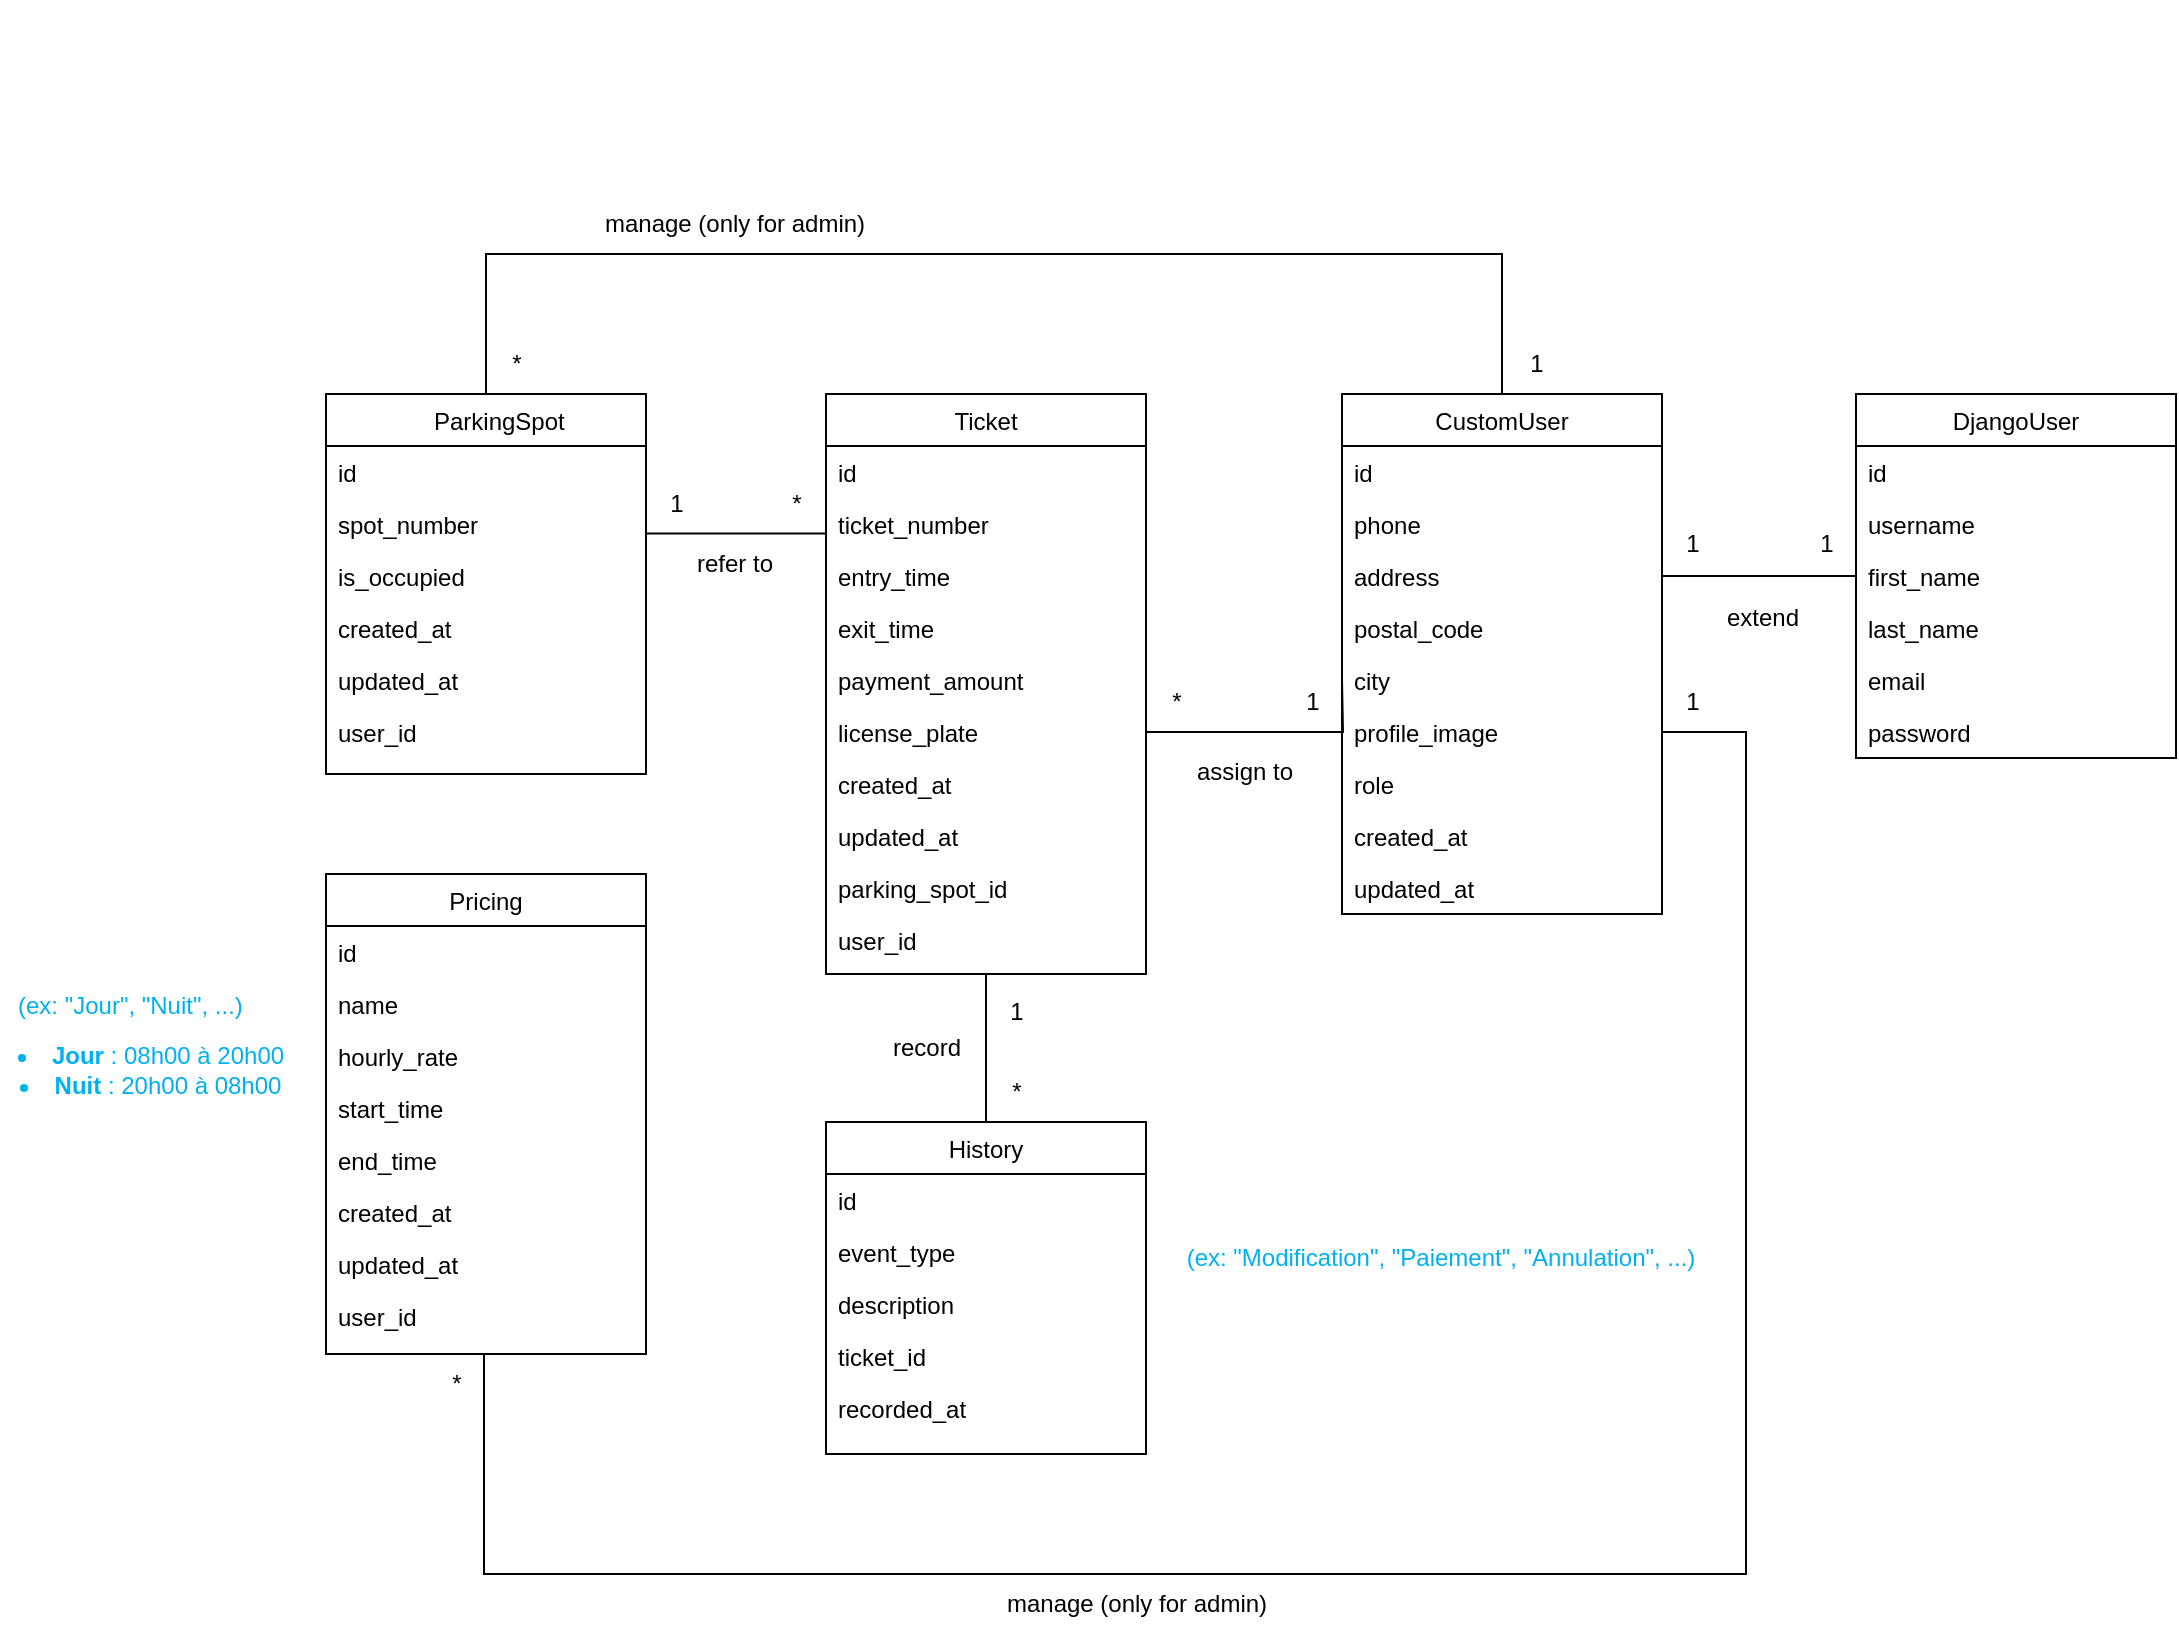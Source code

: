 <mxfile>
    <diagram id="C5RBs43oDa-KdzZeNtuy" name="Page-1">
        <mxGraphModel dx="2349" dy="674" grid="0" gridSize="10" guides="1" tooltips="1" connect="1" arrows="1" fold="1" page="0" pageScale="1" pageWidth="827" pageHeight="1169" math="0" shadow="0">
            <root>
                <mxCell id="WIyWlLk6GJQsqaUBKTNV-0"/>
                <mxCell id="WIyWlLk6GJQsqaUBKTNV-1" parent="WIyWlLk6GJQsqaUBKTNV-0"/>
                <mxCell id="82" value="History" style="swimlane;fontStyle=0;align=center;verticalAlign=top;childLayout=stackLayout;horizontal=1;startSize=26;horizontalStack=0;resizeParent=1;resizeLast=0;collapsible=1;marginBottom=0;rounded=0;shadow=0;strokeWidth=1;" parent="WIyWlLk6GJQsqaUBKTNV-1" vertex="1">
                    <mxGeometry x="40" y="684" width="160" height="166" as="geometry">
                        <mxRectangle x="230" y="140" width="160" height="26" as="alternateBounds"/>
                    </mxGeometry>
                </mxCell>
                <mxCell id="83" value="id" style="text;align=left;verticalAlign=top;spacingLeft=4;spacingRight=4;overflow=hidden;rotatable=0;points=[[0,0.5],[1,0.5]];portConstraint=eastwest;" parent="82" vertex="1">
                    <mxGeometry y="26" width="160" height="26" as="geometry"/>
                </mxCell>
                <mxCell id="84" value="event_type" style="text;align=left;verticalAlign=top;spacingLeft=4;spacingRight=4;overflow=hidden;rotatable=0;points=[[0,0.5],[1,0.5]];portConstraint=eastwest;" parent="82" vertex="1">
                    <mxGeometry y="52" width="160" height="26" as="geometry"/>
                </mxCell>
                <mxCell id="85" value="description" style="text;align=left;verticalAlign=top;spacingLeft=4;spacingRight=4;overflow=hidden;rotatable=0;points=[[0,0.5],[1,0.5]];portConstraint=eastwest;" parent="82" vertex="1">
                    <mxGeometry y="78" width="160" height="26" as="geometry"/>
                </mxCell>
                <mxCell id="86" value="ticket_id" style="text;align=left;verticalAlign=top;spacingLeft=4;spacingRight=4;overflow=hidden;rotatable=0;points=[[0,0.5],[1,0.5]];portConstraint=eastwest;rounded=0;shadow=0;html=0;" parent="82" vertex="1">
                    <mxGeometry y="104" width="160" height="26" as="geometry"/>
                </mxCell>
                <mxCell id="87" value="recorded_at" style="text;align=left;verticalAlign=top;spacingLeft=4;spacingRight=4;overflow=hidden;rotatable=0;points=[[0,0.5],[1,0.5]];portConstraint=eastwest;rounded=0;shadow=0;html=0;" parent="82" vertex="1">
                    <mxGeometry y="130" width="160" height="26" as="geometry"/>
                </mxCell>
                <mxCell id="88" value="    ParkingSpot" style="swimlane;fontStyle=0;align=center;verticalAlign=top;childLayout=stackLayout;horizontal=1;startSize=26;horizontalStack=0;resizeParent=1;resizeLast=0;collapsible=1;marginBottom=0;rounded=0;shadow=0;strokeWidth=1;" parent="WIyWlLk6GJQsqaUBKTNV-1" vertex="1">
                    <mxGeometry x="-210" y="320" width="160" height="190" as="geometry">
                        <mxRectangle x="130" y="380" width="160" height="26" as="alternateBounds"/>
                    </mxGeometry>
                </mxCell>
                <mxCell id="89" value="id" style="text;align=left;verticalAlign=top;spacingLeft=4;spacingRight=4;overflow=hidden;rotatable=0;points=[[0,0.5],[1,0.5]];portConstraint=eastwest;" parent="88" vertex="1">
                    <mxGeometry y="26" width="160" height="26" as="geometry"/>
                </mxCell>
                <mxCell id="90" value="spot_number" style="text;align=left;verticalAlign=top;spacingLeft=4;spacingRight=4;overflow=hidden;rotatable=0;points=[[0,0.5],[1,0.5]];portConstraint=eastwest;rounded=0;shadow=0;html=0;" parent="88" vertex="1">
                    <mxGeometry y="52" width="160" height="26" as="geometry"/>
                </mxCell>
                <mxCell id="91" value="is_occupied" style="text;align=left;verticalAlign=top;spacingLeft=4;spacingRight=4;overflow=hidden;rotatable=0;points=[[0,0.5],[1,0.5]];portConstraint=eastwest;fontStyle=0" parent="88" vertex="1">
                    <mxGeometry y="78" width="160" height="26" as="geometry"/>
                </mxCell>
                <mxCell id="92" value="created_at" style="text;align=left;verticalAlign=top;spacingLeft=4;spacingRight=4;overflow=hidden;rotatable=0;points=[[0,0.5],[1,0.5]];portConstraint=eastwest;fontStyle=0" parent="88" vertex="1">
                    <mxGeometry y="104" width="160" height="26" as="geometry"/>
                </mxCell>
                <mxCell id="93" value="updated_at" style="text;align=left;verticalAlign=top;spacingLeft=4;spacingRight=4;overflow=hidden;rotatable=0;points=[[0,0.5],[1,0.5]];portConstraint=eastwest;fontStyle=0" parent="88" vertex="1">
                    <mxGeometry y="130" width="160" height="26" as="geometry"/>
                </mxCell>
                <mxCell id="94" value="user_id" style="text;align=left;verticalAlign=top;spacingLeft=4;spacingRight=4;overflow=hidden;rotatable=0;points=[[0,0.5],[1,0.5]];portConstraint=eastwest;fontStyle=0" parent="88" vertex="1">
                    <mxGeometry y="156" width="160" height="26" as="geometry"/>
                </mxCell>
                <mxCell id="95" style="edgeStyle=orthogonalEdgeStyle;rounded=0;orthogonalLoop=1;jettySize=auto;html=1;entryX=0.5;entryY=0;entryDx=0;entryDy=0;endArrow=none;endFill=0;" parent="WIyWlLk6GJQsqaUBKTNV-1" source="96" target="88" edge="1">
                    <mxGeometry relative="1" as="geometry">
                        <Array as="points">
                            <mxPoint x="378" y="250"/>
                            <mxPoint x="-130" y="250"/>
                        </Array>
                    </mxGeometry>
                </mxCell>
                <mxCell id="96" value="CustomUser" style="swimlane;fontStyle=0;align=center;verticalAlign=top;childLayout=stackLayout;horizontal=1;startSize=26;horizontalStack=0;resizeParent=1;resizeLast=0;collapsible=1;marginBottom=0;rounded=0;shadow=0;strokeWidth=1;" parent="WIyWlLk6GJQsqaUBKTNV-1" vertex="1">
                    <mxGeometry x="298" y="320" width="160" height="260" as="geometry">
                        <mxRectangle x="550" y="140" width="160" height="26" as="alternateBounds"/>
                    </mxGeometry>
                </mxCell>
                <mxCell id="97" value="id" style="text;align=left;verticalAlign=top;spacingLeft=4;spacingRight=4;overflow=hidden;rotatable=0;points=[[0,0.5],[1,0.5]];portConstraint=eastwest;" parent="96" vertex="1">
                    <mxGeometry y="26" width="160" height="26" as="geometry"/>
                </mxCell>
                <mxCell id="98" value="phone" style="text;align=left;verticalAlign=top;spacingLeft=4;spacingRight=4;overflow=hidden;rotatable=0;points=[[0,0.5],[1,0.5]];portConstraint=eastwest;rounded=0;shadow=0;html=0;" parent="96" vertex="1">
                    <mxGeometry y="52" width="160" height="26" as="geometry"/>
                </mxCell>
                <mxCell id="99" value="address" style="text;align=left;verticalAlign=top;spacingLeft=4;spacingRight=4;overflow=hidden;rotatable=0;points=[[0,0.5],[1,0.5]];portConstraint=eastwest;rounded=0;shadow=0;html=0;" parent="96" vertex="1">
                    <mxGeometry y="78" width="160" height="26" as="geometry"/>
                </mxCell>
                <mxCell id="100" value="postal_code" style="text;align=left;verticalAlign=top;spacingLeft=4;spacingRight=4;overflow=hidden;rotatable=0;points=[[0,0.5],[1,0.5]];portConstraint=eastwest;rounded=0;shadow=0;html=0;" parent="96" vertex="1">
                    <mxGeometry y="104" width="160" height="26" as="geometry"/>
                </mxCell>
                <mxCell id="101" value="city" style="text;align=left;verticalAlign=top;spacingLeft=4;spacingRight=4;overflow=hidden;rotatable=0;points=[[0,0.5],[1,0.5]];portConstraint=eastwest;rounded=0;shadow=0;html=0;" parent="96" vertex="1">
                    <mxGeometry y="130" width="160" height="26" as="geometry"/>
                </mxCell>
                <mxCell id="102" value="profile_image" style="text;align=left;verticalAlign=top;spacingLeft=4;spacingRight=4;overflow=hidden;rotatable=0;points=[[0,0.5],[1,0.5]];portConstraint=eastwest;rounded=0;shadow=0;html=0;" parent="96" vertex="1">
                    <mxGeometry y="156" width="160" height="26" as="geometry"/>
                </mxCell>
                <mxCell id="159" value="role" style="text;align=left;verticalAlign=top;spacingLeft=4;spacingRight=4;overflow=hidden;rotatable=0;points=[[0,0.5],[1,0.5]];portConstraint=eastwest;rounded=0;shadow=0;html=0;" parent="96" vertex="1">
                    <mxGeometry y="182" width="160" height="26" as="geometry"/>
                </mxCell>
                <mxCell id="103" value="created_at" style="text;align=left;verticalAlign=top;spacingLeft=4;spacingRight=4;overflow=hidden;rotatable=0;points=[[0,0.5],[1,0.5]];portConstraint=eastwest;rounded=0;shadow=0;html=0;" parent="96" vertex="1">
                    <mxGeometry y="208" width="160" height="26" as="geometry"/>
                </mxCell>
                <mxCell id="104" value="updated_at" style="text;align=left;verticalAlign=top;spacingLeft=4;spacingRight=4;overflow=hidden;rotatable=0;points=[[0,0.5],[1,0.5]];portConstraint=eastwest;rounded=0;shadow=0;html=0;" parent="96" vertex="1">
                    <mxGeometry y="234" width="160" height="26" as="geometry"/>
                </mxCell>
                <mxCell id="105" style="edgeStyle=orthogonalEdgeStyle;rounded=0;orthogonalLoop=1;jettySize=auto;html=1;entryX=0.5;entryY=0;entryDx=0;entryDy=0;endArrow=none;endFill=0;" parent="WIyWlLk6GJQsqaUBKTNV-1" source="106" target="82" edge="1">
                    <mxGeometry relative="1" as="geometry"/>
                </mxCell>
                <mxCell id="106" value="Ticket" style="swimlane;fontStyle=0;align=center;verticalAlign=top;childLayout=stackLayout;horizontal=1;startSize=26;horizontalStack=0;resizeParent=1;resizeLast=0;collapsible=1;marginBottom=0;rounded=0;shadow=0;strokeWidth=1;" parent="WIyWlLk6GJQsqaUBKTNV-1" vertex="1">
                    <mxGeometry x="40" y="320" width="160" height="290" as="geometry">
                        <mxRectangle x="230" y="140" width="160" height="26" as="alternateBounds"/>
                    </mxGeometry>
                </mxCell>
                <mxCell id="107" value="id" style="text;align=left;verticalAlign=top;spacingLeft=4;spacingRight=4;overflow=hidden;rotatable=0;points=[[0,0.5],[1,0.5]];portConstraint=eastwest;" parent="106" vertex="1">
                    <mxGeometry y="26" width="160" height="26" as="geometry"/>
                </mxCell>
                <mxCell id="108" value="ticket_number" style="text;align=left;verticalAlign=top;spacingLeft=4;spacingRight=4;overflow=hidden;rotatable=0;points=[[0,0.5],[1,0.5]];portConstraint=eastwest;rounded=0;shadow=0;html=0;" parent="106" vertex="1">
                    <mxGeometry y="52" width="160" height="26" as="geometry"/>
                </mxCell>
                <mxCell id="109" value="entry_time" style="text;align=left;verticalAlign=top;spacingLeft=4;spacingRight=4;overflow=hidden;rotatable=0;points=[[0,0.5],[1,0.5]];portConstraint=eastwest;rounded=0;shadow=0;html=0;" parent="106" vertex="1">
                    <mxGeometry y="78" width="160" height="26" as="geometry"/>
                </mxCell>
                <mxCell id="110" value="exit_time" style="text;align=left;verticalAlign=top;spacingLeft=4;spacingRight=4;overflow=hidden;rotatable=0;points=[[0,0.5],[1,0.5]];portConstraint=eastwest;rounded=0;shadow=0;html=0;" parent="106" vertex="1">
                    <mxGeometry y="104" width="160" height="26" as="geometry"/>
                </mxCell>
                <mxCell id="111" value="payment_amount" style="text;align=left;verticalAlign=top;spacingLeft=4;spacingRight=4;overflow=hidden;rotatable=0;points=[[0,0.5],[1,0.5]];portConstraint=eastwest;rounded=0;shadow=0;html=0;" parent="106" vertex="1">
                    <mxGeometry y="130" width="160" height="26" as="geometry"/>
                </mxCell>
                <mxCell id="112" value="license_plate" style="text;align=left;verticalAlign=top;spacingLeft=4;spacingRight=4;overflow=hidden;rotatable=0;points=[[0,0.5],[1,0.5]];portConstraint=eastwest;rounded=0;shadow=0;html=0;" parent="106" vertex="1">
                    <mxGeometry y="156" width="160" height="26" as="geometry"/>
                </mxCell>
                <mxCell id="113" value="created_at" style="text;align=left;verticalAlign=top;spacingLeft=4;spacingRight=4;overflow=hidden;rotatable=0;points=[[0,0.5],[1,0.5]];portConstraint=eastwest;rounded=0;shadow=0;html=0;" parent="106" vertex="1">
                    <mxGeometry y="182" width="160" height="26" as="geometry"/>
                </mxCell>
                <mxCell id="114" value="updated_at" style="text;align=left;verticalAlign=top;spacingLeft=4;spacingRight=4;overflow=hidden;rotatable=0;points=[[0,0.5],[1,0.5]];portConstraint=eastwest;rounded=0;shadow=0;html=0;" parent="106" vertex="1">
                    <mxGeometry y="208" width="160" height="26" as="geometry"/>
                </mxCell>
                <mxCell id="115" value="parking_spot_id" style="text;align=left;verticalAlign=top;spacingLeft=4;spacingRight=4;overflow=hidden;rotatable=0;points=[[0,0.5],[1,0.5]];portConstraint=eastwest;rounded=0;shadow=0;html=0;" parent="106" vertex="1">
                    <mxGeometry y="234" width="160" height="26" as="geometry"/>
                </mxCell>
                <mxCell id="116" value="user_id" style="text;align=left;verticalAlign=top;spacingLeft=4;spacingRight=4;overflow=hidden;rotatable=0;points=[[0,0.5],[1,0.5]];portConstraint=eastwest;rounded=0;shadow=0;html=0;" parent="106" vertex="1">
                    <mxGeometry y="260" width="160" height="30" as="geometry"/>
                </mxCell>
                <mxCell id="117" value="1" style="text;html=1;align=center;verticalAlign=middle;resizable=0;points=[];autosize=1;strokeColor=none;fillColor=none;" parent="WIyWlLk6GJQsqaUBKTNV-1" vertex="1">
                    <mxGeometry x="120" y="614" width="30" height="30" as="geometry"/>
                </mxCell>
                <mxCell id="118" value="*" style="text;html=1;align=center;verticalAlign=middle;resizable=0;points=[];autosize=1;strokeColor=none;fillColor=none;" parent="WIyWlLk6GJQsqaUBKTNV-1" vertex="1">
                    <mxGeometry x="120" y="654" width="30" height="30" as="geometry"/>
                </mxCell>
                <mxCell id="119" style="edgeStyle=orthogonalEdgeStyle;rounded=0;orthogonalLoop=1;jettySize=auto;html=1;entryX=0;entryY=0.5;entryDx=0;entryDy=0;endArrow=none;endFill=0;" parent="WIyWlLk6GJQsqaUBKTNV-1" source="112" edge="1">
                    <mxGeometry relative="1" as="geometry">
                        <mxPoint x="184" y="488" as="sourcePoint"/>
                        <Array as="points"/>
                        <mxPoint x="298" y="463" as="targetPoint"/>
                    </mxGeometry>
                </mxCell>
                <mxCell id="120" value="*" style="text;html=1;align=center;verticalAlign=middle;resizable=0;points=[];autosize=1;strokeColor=none;fillColor=none;" parent="WIyWlLk6GJQsqaUBKTNV-1" vertex="1">
                    <mxGeometry x="200" y="459" width="30" height="30" as="geometry"/>
                </mxCell>
                <mxCell id="121" value="1" style="text;html=1;align=center;verticalAlign=middle;resizable=0;points=[];autosize=1;strokeColor=none;fillColor=none;" parent="WIyWlLk6GJQsqaUBKTNV-1" vertex="1">
                    <mxGeometry x="268" y="459" width="30" height="30" as="geometry"/>
                </mxCell>
                <mxCell id="122" style="edgeStyle=orthogonalEdgeStyle;rounded=0;orthogonalLoop=1;jettySize=auto;html=1;entryX=0.003;entryY=0.682;entryDx=0;entryDy=0;entryPerimeter=0;endArrow=none;endFill=0;" parent="WIyWlLk6GJQsqaUBKTNV-1" source="88" target="108" edge="1">
                    <mxGeometry relative="1" as="geometry">
                        <Array as="points">
                            <mxPoint x="-5" y="390"/>
                        </Array>
                    </mxGeometry>
                </mxCell>
                <mxCell id="123" value="1" style="text;html=1;align=center;verticalAlign=middle;resizable=0;points=[];autosize=1;strokeColor=none;fillColor=none;" parent="WIyWlLk6GJQsqaUBKTNV-1" vertex="1">
                    <mxGeometry x="-50" y="360" width="30" height="30" as="geometry"/>
                </mxCell>
                <mxCell id="124" value="*" style="text;html=1;align=center;verticalAlign=middle;resizable=0;points=[];autosize=1;strokeColor=none;fillColor=none;" parent="WIyWlLk6GJQsqaUBKTNV-1" vertex="1">
                    <mxGeometry x="10" y="360" width="30" height="30" as="geometry"/>
                </mxCell>
                <mxCell id="125" value="*" style="text;html=1;align=center;verticalAlign=middle;resizable=0;points=[];autosize=1;strokeColor=none;fillColor=none;" parent="WIyWlLk6GJQsqaUBKTNV-1" vertex="1">
                    <mxGeometry x="-130" y="290" width="30" height="30" as="geometry"/>
                </mxCell>
                <mxCell id="126" value="1" style="text;html=1;align=center;verticalAlign=middle;resizable=0;points=[];autosize=1;strokeColor=none;fillColor=none;" parent="WIyWlLk6GJQsqaUBKTNV-1" vertex="1">
                    <mxGeometry x="380" y="290" width="30" height="30" as="geometry"/>
                </mxCell>
                <mxCell id="127" value="manage (only for admin)" style="text;html=1;align=center;verticalAlign=middle;resizable=0;points=[];autosize=1;strokeColor=none;fillColor=none;" parent="WIyWlLk6GJQsqaUBKTNV-1" vertex="1">
                    <mxGeometry x="-80" y="222" width="148" height="26" as="geometry"/>
                </mxCell>
                <mxCell id="128" value="refer to" style="text;html=1;align=center;verticalAlign=middle;resizable=0;points=[];autosize=1;strokeColor=none;fillColor=none;" parent="WIyWlLk6GJQsqaUBKTNV-1" vertex="1">
                    <mxGeometry x="-34" y="392" width="56" height="26" as="geometry"/>
                </mxCell>
                <mxCell id="129" value="assign to" style="text;html=1;align=center;verticalAlign=middle;resizable=0;points=[];autosize=1;strokeColor=none;fillColor=none;" parent="WIyWlLk6GJQsqaUBKTNV-1" vertex="1">
                    <mxGeometry x="216" y="496" width="66" height="26" as="geometry"/>
                </mxCell>
                <mxCell id="130" value="record" style="text;html=1;align=center;verticalAlign=middle;resizable=0;points=[];autosize=1;strokeColor=none;fillColor=none;" parent="WIyWlLk6GJQsqaUBKTNV-1" vertex="1">
                    <mxGeometry x="64" y="634" width="52" height="26" as="geometry"/>
                </mxCell>
                <mxCell id="131" value="(ex: &quot;Modification&quot;, &quot;Paiement&quot;, &quot;Annulation&quot;, ...)" style="text;html=1;align=center;verticalAlign=middle;resizable=0;points=[];autosize=1;strokeColor=none;fillColor=none;fontColor=#00B0F0;" parent="WIyWlLk6GJQsqaUBKTNV-1" vertex="1">
                    <mxGeometry x="211" y="739" width="272" height="26" as="geometry"/>
                </mxCell>
                <mxCell id="132" value="Pricing" style="swimlane;fontStyle=0;align=center;verticalAlign=top;childLayout=stackLayout;horizontal=1;startSize=26;horizontalStack=0;resizeParent=1;resizeLast=0;collapsible=1;marginBottom=0;rounded=0;shadow=0;strokeWidth=1;" parent="WIyWlLk6GJQsqaUBKTNV-1" vertex="1">
                    <mxGeometry x="-210" y="560" width="160" height="240" as="geometry">
                        <mxRectangle x="130" y="380" width="160" height="26" as="alternateBounds"/>
                    </mxGeometry>
                </mxCell>
                <mxCell id="133" value="id" style="text;align=left;verticalAlign=top;spacingLeft=4;spacingRight=4;overflow=hidden;rotatable=0;points=[[0,0.5],[1,0.5]];portConstraint=eastwest;" parent="132" vertex="1">
                    <mxGeometry y="26" width="160" height="26" as="geometry"/>
                </mxCell>
                <mxCell id="134" value="name" style="text;align=left;verticalAlign=top;spacingLeft=4;spacingRight=4;overflow=hidden;rotatable=0;points=[[0,0.5],[1,0.5]];portConstraint=eastwest;rounded=0;shadow=0;html=0;" parent="132" vertex="1">
                    <mxGeometry y="52" width="160" height="26" as="geometry"/>
                </mxCell>
                <mxCell id="135" value="hourly_rate" style="text;align=left;verticalAlign=top;spacingLeft=4;spacingRight=4;overflow=hidden;rotatable=0;points=[[0,0.5],[1,0.5]];portConstraint=eastwest;fontStyle=0" parent="132" vertex="1">
                    <mxGeometry y="78" width="160" height="26" as="geometry"/>
                </mxCell>
                <mxCell id="136" value="start_time " style="text;align=left;verticalAlign=top;spacingLeft=4;spacingRight=4;overflow=hidden;rotatable=0;points=[[0,0.5],[1,0.5]];portConstraint=eastwest;fontStyle=0" parent="132" vertex="1">
                    <mxGeometry y="104" width="160" height="26" as="geometry"/>
                </mxCell>
                <mxCell id="137" value="end_time " style="text;align=left;verticalAlign=top;spacingLeft=4;spacingRight=4;overflow=hidden;rotatable=0;points=[[0,0.5],[1,0.5]];portConstraint=eastwest;fontStyle=0" parent="132" vertex="1">
                    <mxGeometry y="130" width="160" height="26" as="geometry"/>
                </mxCell>
                <mxCell id="138" value="created_at" style="text;align=left;verticalAlign=top;spacingLeft=4;spacingRight=4;overflow=hidden;rotatable=0;points=[[0,0.5],[1,0.5]];portConstraint=eastwest;fontStyle=0" parent="132" vertex="1">
                    <mxGeometry y="156" width="160" height="26" as="geometry"/>
                </mxCell>
                <mxCell id="139" value="updated_at" style="text;align=left;verticalAlign=top;spacingLeft=4;spacingRight=4;overflow=hidden;rotatable=0;points=[[0,0.5],[1,0.5]];portConstraint=eastwest;fontStyle=0" parent="132" vertex="1">
                    <mxGeometry y="182" width="160" height="26" as="geometry"/>
                </mxCell>
                <mxCell id="140" value="user_id" style="text;align=left;verticalAlign=top;spacingLeft=4;spacingRight=4;overflow=hidden;rotatable=0;points=[[0,0.5],[1,0.5]];portConstraint=eastwest;fontStyle=0" parent="132" vertex="1">
                    <mxGeometry y="208" width="160" height="26" as="geometry"/>
                </mxCell>
                <mxCell id="141" value="(ex: &quot;Jour&quot;, &quot;Nuit&quot;, ...)" style="text;whiteSpace=wrap;html=1;fontColor=#00B0F0;" parent="WIyWlLk6GJQsqaUBKTNV-1" vertex="1">
                    <mxGeometry x="-366" y="612" width="127" height="30" as="geometry"/>
                </mxCell>
                <mxCell id="142" style="edgeStyle=orthogonalEdgeStyle;rounded=0;orthogonalLoop=1;jettySize=auto;html=1;entryX=0.5;entryY=1;entryDx=0;entryDy=0;endArrow=none;endFill=0;exitX=1;exitY=0.5;exitDx=0;exitDy=0;" parent="WIyWlLk6GJQsqaUBKTNV-1" target="132" edge="1">
                    <mxGeometry relative="1" as="geometry">
                        <mxPoint x="-130.64" y="691.326" as="targetPoint"/>
                        <Array as="points">
                            <mxPoint x="500" y="489"/>
                            <mxPoint x="500" y="910"/>
                            <mxPoint x="-131" y="910"/>
                            <mxPoint x="-131" y="800"/>
                        </Array>
                        <mxPoint x="458" y="463" as="sourcePoint"/>
                    </mxGeometry>
                </mxCell>
                <mxCell id="143" value="manage (only for admin)" style="text;html=1;align=center;verticalAlign=middle;resizable=0;points=[];autosize=1;strokeColor=none;fillColor=none;" parent="WIyWlLk6GJQsqaUBKTNV-1" vertex="1">
                    <mxGeometry x="121" y="912" width="148" height="26" as="geometry"/>
                </mxCell>
                <mxCell id="144" value="Parking management&lt;br&gt;&lt;font style=&quot;font-size: 22px;&quot;&gt;UML class diagram&lt;/font&gt;" style="text;html=1;align=center;verticalAlign=middle;resizable=0;points=[];autosize=1;strokeColor=none;fillColor=none;fontSize=26;fontColor=#FFFFFF;" parent="WIyWlLk6GJQsqaUBKTNV-1" vertex="1">
                    <mxGeometry x="-2" y="123" width="265" height="74" as="geometry"/>
                </mxCell>
                <mxCell id="145" value="*" style="text;html=1;align=center;verticalAlign=middle;resizable=0;points=[];autosize=1;strokeColor=none;fillColor=none;" parent="WIyWlLk6GJQsqaUBKTNV-1" vertex="1">
                    <mxGeometry x="-160" y="800" width="30" height="30" as="geometry"/>
                </mxCell>
                <mxCell id="146" value="1" style="text;html=1;align=center;verticalAlign=middle;resizable=0;points=[];autosize=1;strokeColor=none;fillColor=none;" parent="WIyWlLk6GJQsqaUBKTNV-1" vertex="1">
                    <mxGeometry x="458" y="459" width="30" height="30" as="geometry"/>
                </mxCell>
                <mxCell id="147" value="&lt;li&gt;&lt;strong&gt;Jour&lt;/strong&gt; : 08h00 à 20h00&lt;/li&gt;&lt;li&gt;&lt;strong&gt;Nuit&lt;/strong&gt; : 20h00 à 08h00&lt;/li&gt;" style="text;html=1;align=center;verticalAlign=middle;resizable=0;points=[];autosize=1;fontColor=#00B0F0;" parent="WIyWlLk6GJQsqaUBKTNV-1" vertex="1">
                    <mxGeometry x="-373" y="631" width="150" height="53" as="geometry"/>
                </mxCell>
                <mxCell id="148" style="edgeStyle=orthogonalEdgeStyle;html=1;entryX=1;entryY=0.5;entryDx=0;entryDy=0;fontColor=#FFB366;endArrow=none;endFill=0;" parent="WIyWlLk6GJQsqaUBKTNV-1" source="149" edge="1">
                    <mxGeometry relative="1" as="geometry">
                        <mxPoint x="458" y="411" as="targetPoint"/>
                        <Array as="points">
                            <mxPoint x="534" y="411"/>
                            <mxPoint x="534" y="411"/>
                        </Array>
                    </mxGeometry>
                </mxCell>
                <mxCell id="149" value="DjangoUser" style="swimlane;fontStyle=0;align=center;verticalAlign=top;childLayout=stackLayout;horizontal=1;startSize=26;horizontalStack=0;resizeParent=1;resizeLast=0;collapsible=1;marginBottom=0;rounded=0;shadow=0;strokeWidth=1;" parent="WIyWlLk6GJQsqaUBKTNV-1" vertex="1">
                    <mxGeometry x="555" y="320" width="160" height="182" as="geometry">
                        <mxRectangle x="550" y="140" width="160" height="26" as="alternateBounds"/>
                    </mxGeometry>
                </mxCell>
                <mxCell id="150" value="id" style="text;align=left;verticalAlign=top;spacingLeft=4;spacingRight=4;overflow=hidden;rotatable=0;points=[[0,0.5],[1,0.5]];portConstraint=eastwest;" parent="149" vertex="1">
                    <mxGeometry y="26" width="160" height="26" as="geometry"/>
                </mxCell>
                <mxCell id="151" value="username" style="text;align=left;verticalAlign=top;spacingLeft=4;spacingRight=4;overflow=hidden;rotatable=0;points=[[0,0.5],[1,0.5]];portConstraint=eastwest;rounded=0;shadow=0;html=0;" parent="149" vertex="1">
                    <mxGeometry y="52" width="160" height="26" as="geometry"/>
                </mxCell>
                <mxCell id="152" value="first_name" style="text;align=left;verticalAlign=top;spacingLeft=4;spacingRight=4;overflow=hidden;rotatable=0;points=[[0,0.5],[1,0.5]];portConstraint=eastwest;rounded=0;shadow=0;html=0;" parent="149" vertex="1">
                    <mxGeometry y="78" width="160" height="26" as="geometry"/>
                </mxCell>
                <mxCell id="153" value="last_name" style="text;align=left;verticalAlign=top;spacingLeft=4;spacingRight=4;overflow=hidden;rotatable=0;points=[[0,0.5],[1,0.5]];portConstraint=eastwest;rounded=0;shadow=0;html=0;" parent="149" vertex="1">
                    <mxGeometry y="104" width="160" height="26" as="geometry"/>
                </mxCell>
                <mxCell id="154" value="email" style="text;align=left;verticalAlign=top;spacingLeft=4;spacingRight=4;overflow=hidden;rotatable=0;points=[[0,0.5],[1,0.5]];portConstraint=eastwest;rounded=0;shadow=0;html=0;" parent="149" vertex="1">
                    <mxGeometry y="130" width="160" height="26" as="geometry"/>
                </mxCell>
                <mxCell id="155" value="password" style="text;align=left;verticalAlign=top;spacingLeft=4;spacingRight=4;overflow=hidden;rotatable=0;points=[[0,0.5],[1,0.5]];portConstraint=eastwest;rounded=0;shadow=0;html=0;" parent="149" vertex="1">
                    <mxGeometry y="156" width="160" height="26" as="geometry"/>
                </mxCell>
                <mxCell id="156" value="1" style="text;html=1;align=center;verticalAlign=middle;resizable=0;points=[];autosize=1;strokeColor=none;fillColor=none;" parent="WIyWlLk6GJQsqaUBKTNV-1" vertex="1">
                    <mxGeometry x="458" y="380" width="30" height="30" as="geometry"/>
                </mxCell>
                <mxCell id="157" value="1" style="text;html=1;align=center;verticalAlign=middle;resizable=0;points=[];autosize=1;strokeColor=none;fillColor=none;" parent="WIyWlLk6GJQsqaUBKTNV-1" vertex="1">
                    <mxGeometry x="525" y="380" width="30" height="30" as="geometry"/>
                </mxCell>
                <mxCell id="158" value="extend" style="text;html=1;align=center;verticalAlign=middle;resizable=0;points=[];autosize=1;strokeColor=none;fillColor=none;" parent="WIyWlLk6GJQsqaUBKTNV-1" vertex="1">
                    <mxGeometry x="481" y="419" width="54" height="26" as="geometry"/>
                </mxCell>
            </root>
        </mxGraphModel>
    </diagram>
</mxfile>